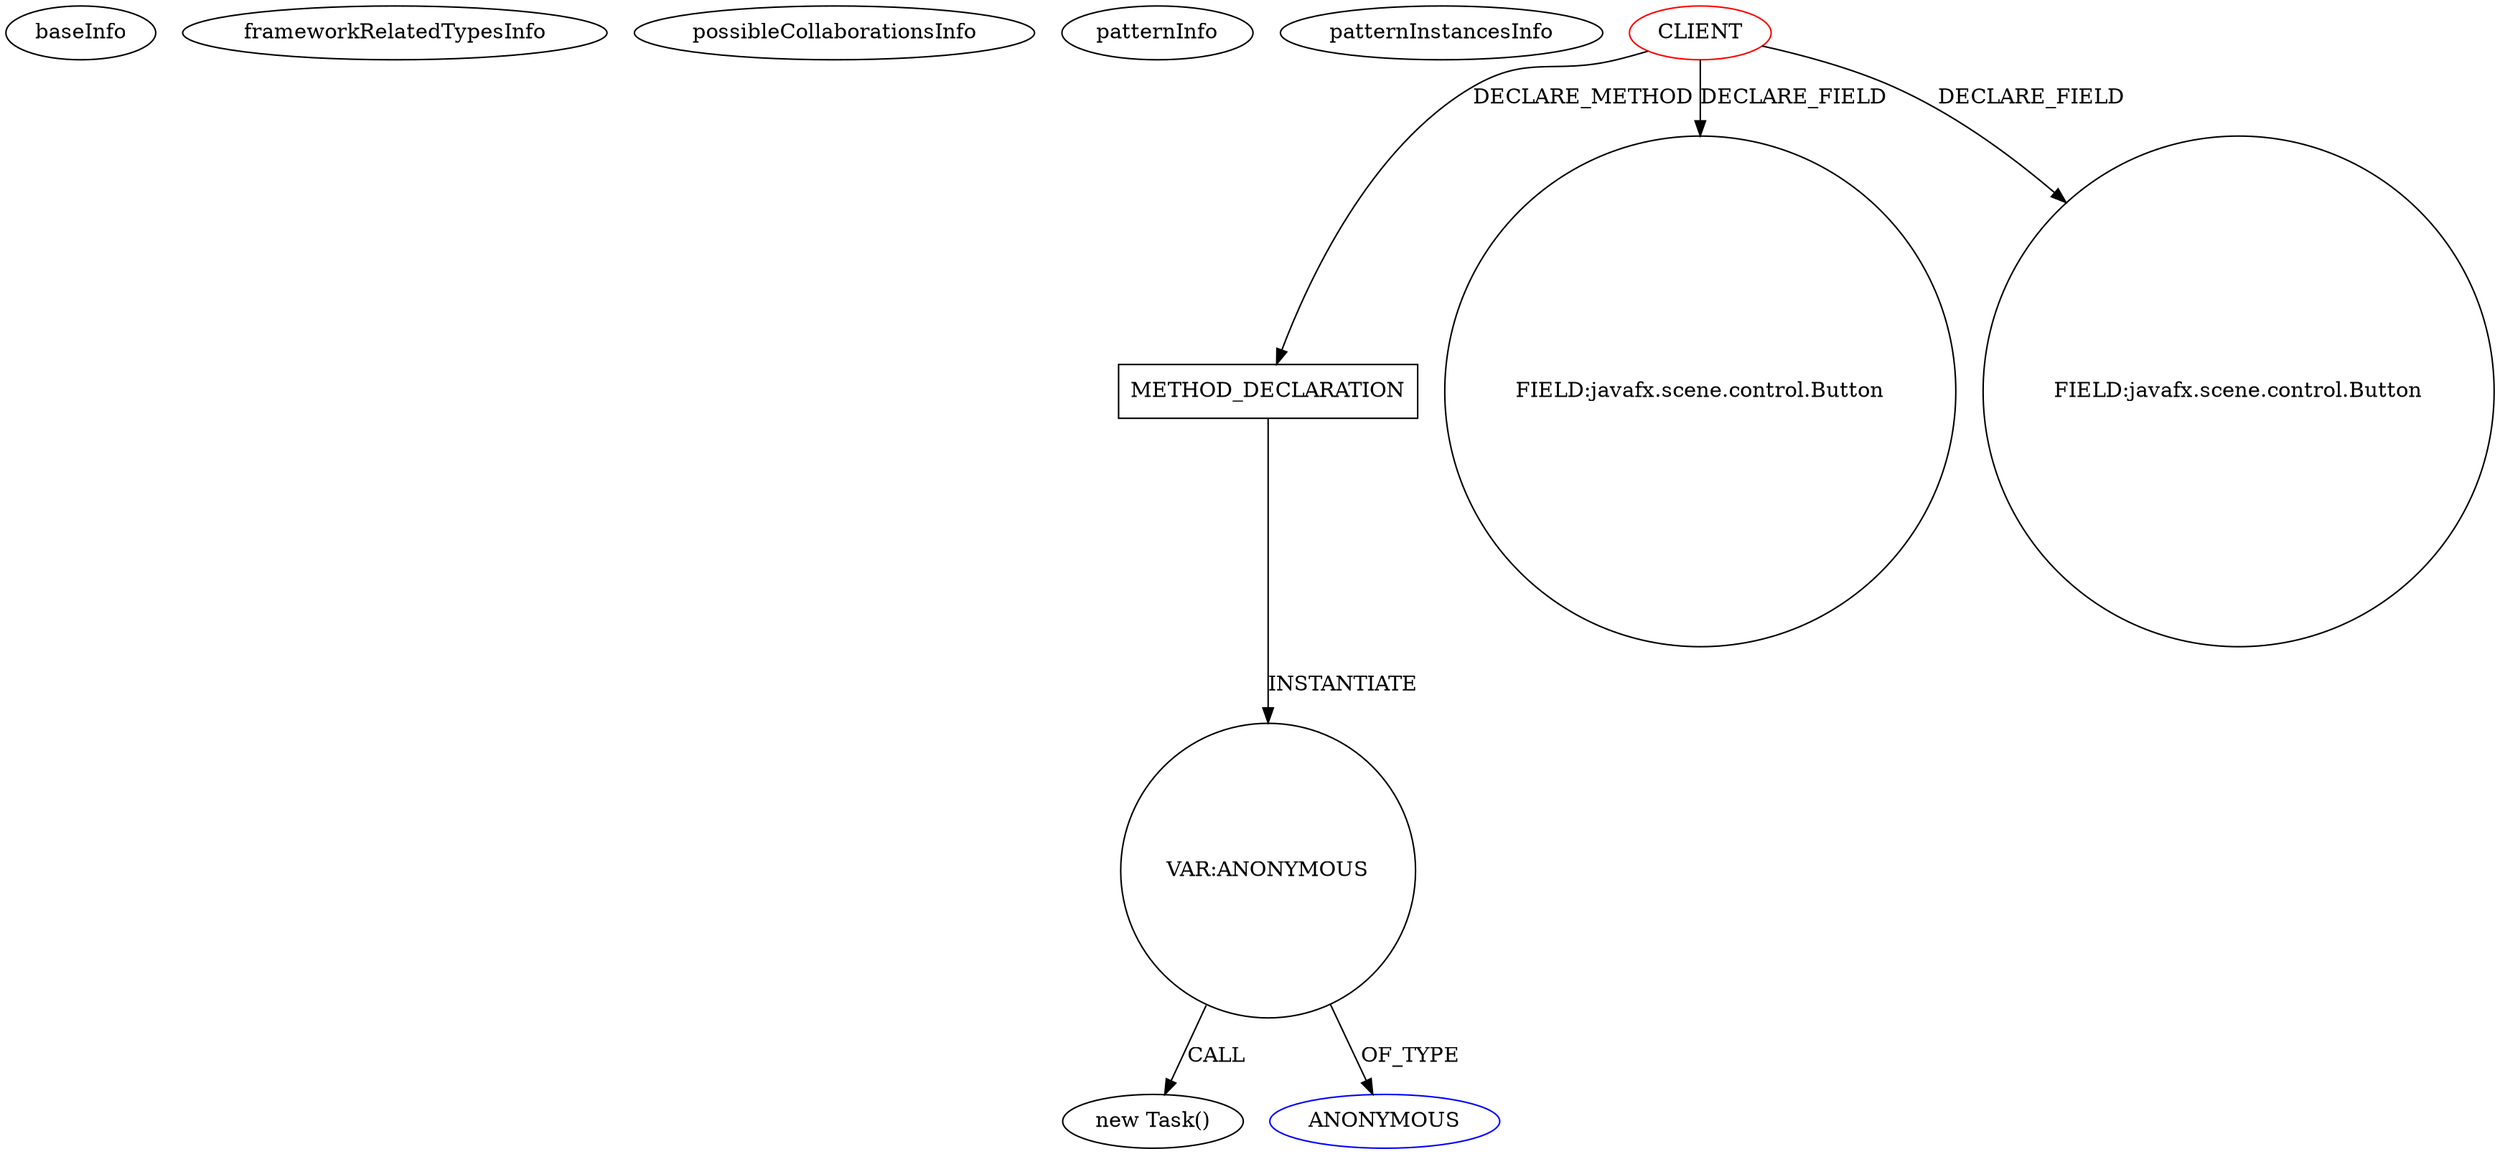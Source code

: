 digraph {
baseInfo[graphId=2086,category="pattern",isAnonymous=false,possibleRelation=false]
frameworkRelatedTypesInfo[]
possibleCollaborationsInfo[]
patternInfo[frequency=2.0,patternRootClient=0]
patternInstancesInfo[0="sk44-javafx-mirroring-tool~/sk44-javafx-mirroring-tool/javafx-mirroring-tool-master/src/main/java/sk44/mirroringtool/MainWindowController.java~MainWindowController~4211",1="sandeepb-CiscoECG~/sandeepb-CiscoECG/CiscoECG-master/src/ciscoECGFrontend/MyController.java~MyController~4063"]
161[label="new Task()",vertexType="CONSTRUCTOR_CALL",isFrameworkType=false]
162[label="VAR:ANONYMOUS",vertexType="VARIABLE_EXPRESION",isFrameworkType=false,shape=circle]
163[label="ANONYMOUS",vertexType="REFERENCE_ANONYMOUS_DECLARATION",isFrameworkType=false,color=blue]
159[label="METHOD_DECLARATION",vertexType="CLIENT_METHOD_DECLARATION",isFrameworkType=false,shape=box]
0[label="CLIENT",vertexType="ROOT_CLIENT_CLASS_DECLARATION",isFrameworkType=false,color=red]
6[label="FIELD:javafx.scene.control.Button",vertexType="FIELD_DECLARATION",isFrameworkType=false,shape=circle]
10[label="FIELD:javafx.scene.control.Button",vertexType="FIELD_DECLARATION",isFrameworkType=false,shape=circle]
0->6[label="DECLARE_FIELD"]
159->162[label="INSTANTIATE"]
162->161[label="CALL"]
0->159[label="DECLARE_METHOD"]
0->10[label="DECLARE_FIELD"]
162->163[label="OF_TYPE"]
}
